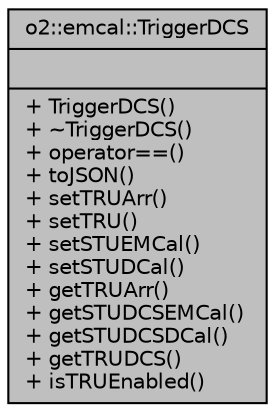 digraph "o2::emcal::TriggerDCS"
{
 // INTERACTIVE_SVG=YES
  bgcolor="transparent";
  edge [fontname="Helvetica",fontsize="10",labelfontname="Helvetica",labelfontsize="10"];
  node [fontname="Helvetica",fontsize="10",shape=record];
  Node1 [label="{o2::emcal::TriggerDCS\n||+ TriggerDCS()\l+ ~TriggerDCS()\l+ operator==()\l+ toJSON()\l+ setTRUArr()\l+ setTRU()\l+ setSTUEMCal()\l+ setSTUDCal()\l+ getTRUArr()\l+ getSTUDCSEMCal()\l+ getSTUDCSDCal()\l+ getTRUDCS()\l+ isTRUEnabled()\l}",height=0.2,width=0.4,color="black", fillcolor="grey75", style="filled", fontcolor="black"];
}

